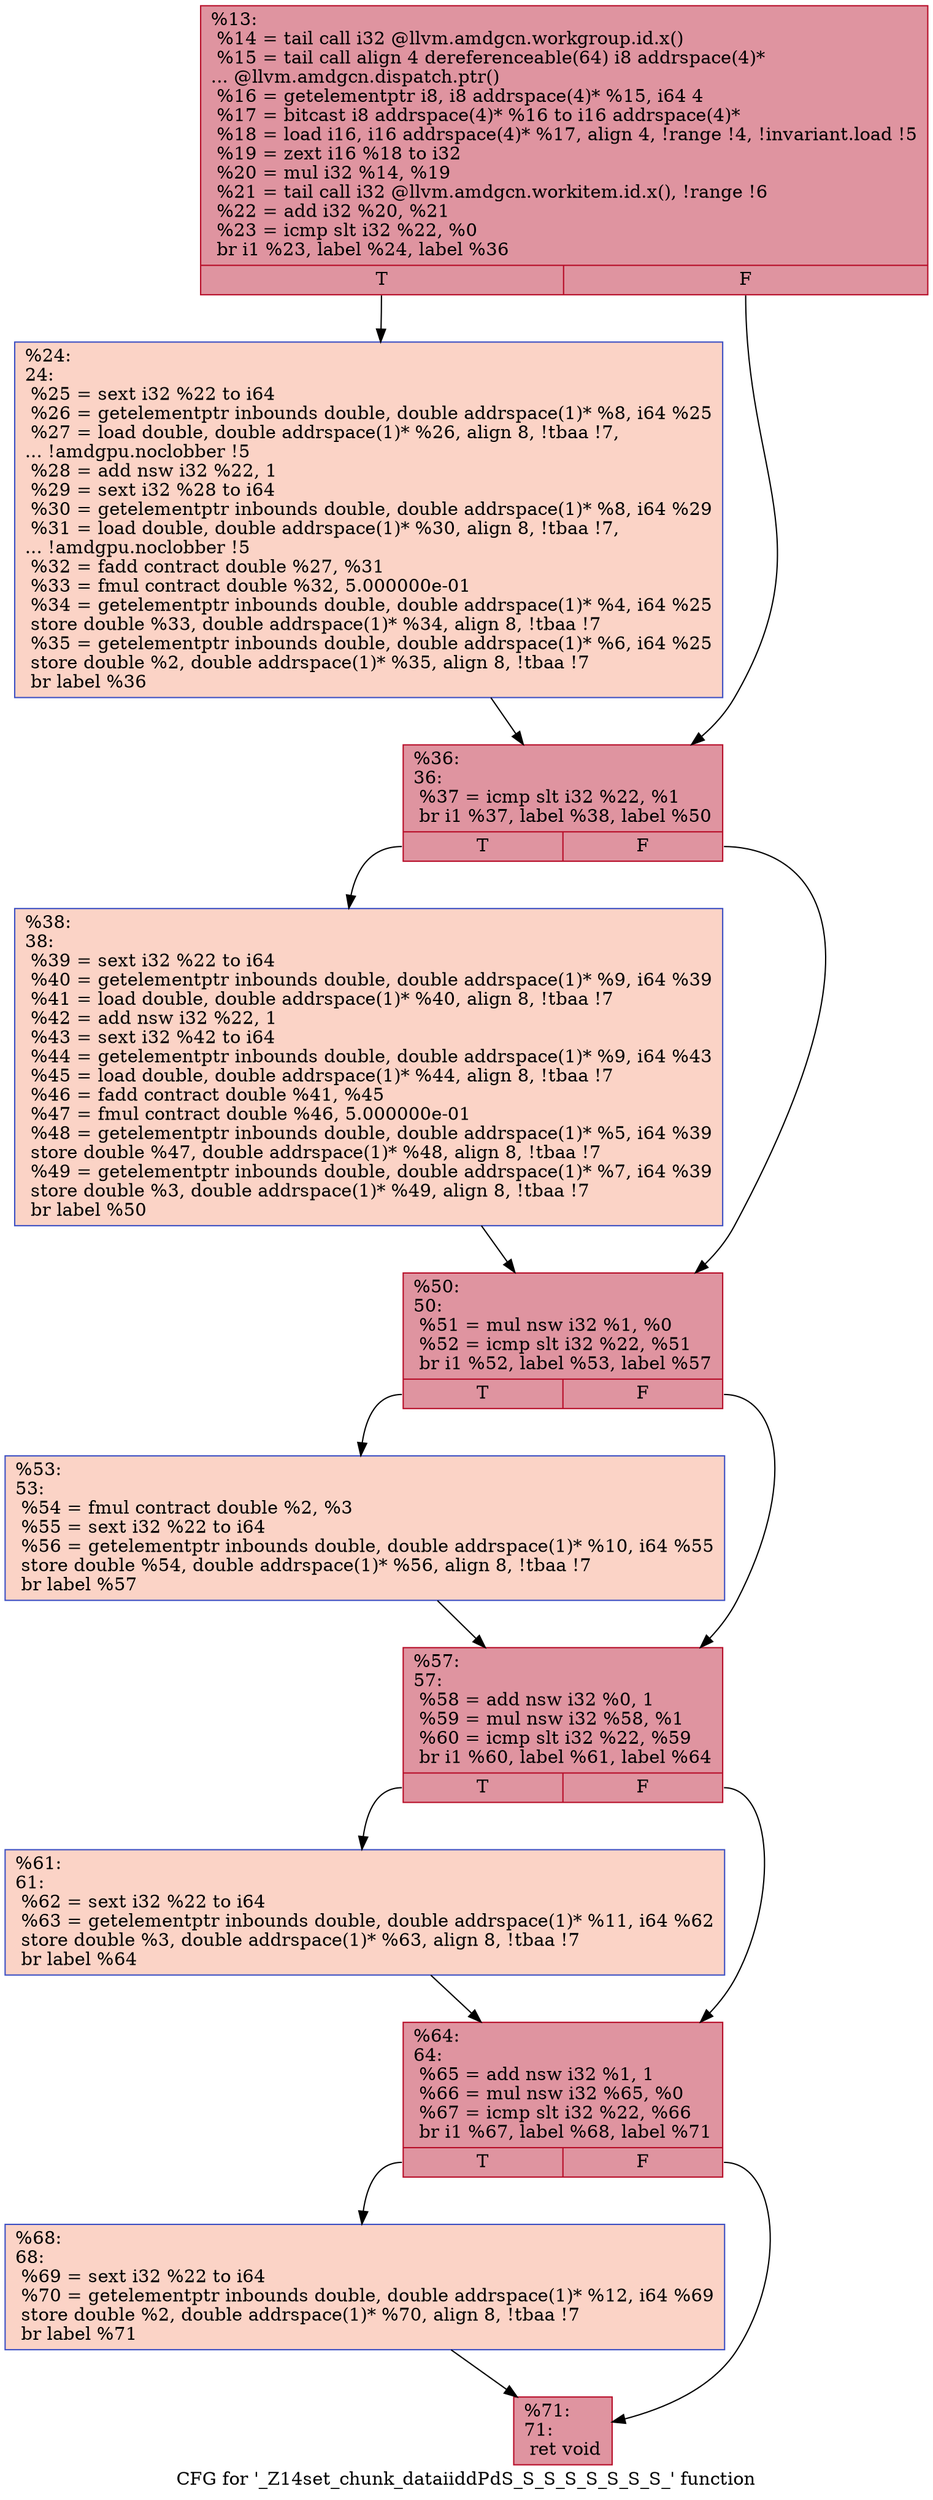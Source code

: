 digraph "CFG for '_Z14set_chunk_dataiiddPdS_S_S_S_S_S_S_S_' function" {
	label="CFG for '_Z14set_chunk_dataiiddPdS_S_S_S_S_S_S_S_' function";

	Node0x5d1b1c0 [shape=record,color="#b70d28ff", style=filled, fillcolor="#b70d2870",label="{%13:\l  %14 = tail call i32 @llvm.amdgcn.workgroup.id.x()\l  %15 = tail call align 4 dereferenceable(64) i8 addrspace(4)*\l... @llvm.amdgcn.dispatch.ptr()\l  %16 = getelementptr i8, i8 addrspace(4)* %15, i64 4\l  %17 = bitcast i8 addrspace(4)* %16 to i16 addrspace(4)*\l  %18 = load i16, i16 addrspace(4)* %17, align 4, !range !4, !invariant.load !5\l  %19 = zext i16 %18 to i32\l  %20 = mul i32 %14, %19\l  %21 = tail call i32 @llvm.amdgcn.workitem.id.x(), !range !6\l  %22 = add i32 %20, %21\l  %23 = icmp slt i32 %22, %0\l  br i1 %23, label %24, label %36\l|{<s0>T|<s1>F}}"];
	Node0x5d1b1c0:s0 -> Node0x5d1dd20;
	Node0x5d1b1c0:s1 -> Node0x5d1ddb0;
	Node0x5d1dd20 [shape=record,color="#3d50c3ff", style=filled, fillcolor="#f59c7d70",label="{%24:\l24:                                               \l  %25 = sext i32 %22 to i64\l  %26 = getelementptr inbounds double, double addrspace(1)* %8, i64 %25\l  %27 = load double, double addrspace(1)* %26, align 8, !tbaa !7,\l... !amdgpu.noclobber !5\l  %28 = add nsw i32 %22, 1\l  %29 = sext i32 %28 to i64\l  %30 = getelementptr inbounds double, double addrspace(1)* %8, i64 %29\l  %31 = load double, double addrspace(1)* %30, align 8, !tbaa !7,\l... !amdgpu.noclobber !5\l  %32 = fadd contract double %27, %31\l  %33 = fmul contract double %32, 5.000000e-01\l  %34 = getelementptr inbounds double, double addrspace(1)* %4, i64 %25\l  store double %33, double addrspace(1)* %34, align 8, !tbaa !7\l  %35 = getelementptr inbounds double, double addrspace(1)* %6, i64 %25\l  store double %2, double addrspace(1)* %35, align 8, !tbaa !7\l  br label %36\l}"];
	Node0x5d1dd20 -> Node0x5d1ddb0;
	Node0x5d1ddb0 [shape=record,color="#b70d28ff", style=filled, fillcolor="#b70d2870",label="{%36:\l36:                                               \l  %37 = icmp slt i32 %22, %1\l  br i1 %37, label %38, label %50\l|{<s0>T|<s1>F}}"];
	Node0x5d1ddb0:s0 -> Node0x5d200a0;
	Node0x5d1ddb0:s1 -> Node0x5d200f0;
	Node0x5d200a0 [shape=record,color="#3d50c3ff", style=filled, fillcolor="#f59c7d70",label="{%38:\l38:                                               \l  %39 = sext i32 %22 to i64\l  %40 = getelementptr inbounds double, double addrspace(1)* %9, i64 %39\l  %41 = load double, double addrspace(1)* %40, align 8, !tbaa !7\l  %42 = add nsw i32 %22, 1\l  %43 = sext i32 %42 to i64\l  %44 = getelementptr inbounds double, double addrspace(1)* %9, i64 %43\l  %45 = load double, double addrspace(1)* %44, align 8, !tbaa !7\l  %46 = fadd contract double %41, %45\l  %47 = fmul contract double %46, 5.000000e-01\l  %48 = getelementptr inbounds double, double addrspace(1)* %5, i64 %39\l  store double %47, double addrspace(1)* %48, align 8, !tbaa !7\l  %49 = getelementptr inbounds double, double addrspace(1)* %7, i64 %39\l  store double %3, double addrspace(1)* %49, align 8, !tbaa !7\l  br label %50\l}"];
	Node0x5d200a0 -> Node0x5d200f0;
	Node0x5d200f0 [shape=record,color="#b70d28ff", style=filled, fillcolor="#b70d2870",label="{%50:\l50:                                               \l  %51 = mul nsw i32 %1, %0\l  %52 = icmp slt i32 %22, %51\l  br i1 %52, label %53, label %57\l|{<s0>T|<s1>F}}"];
	Node0x5d200f0:s0 -> Node0x5d20a90;
	Node0x5d200f0:s1 -> Node0x5d20ae0;
	Node0x5d20a90 [shape=record,color="#3d50c3ff", style=filled, fillcolor="#f59c7d70",label="{%53:\l53:                                               \l  %54 = fmul contract double %2, %3\l  %55 = sext i32 %22 to i64\l  %56 = getelementptr inbounds double, double addrspace(1)* %10, i64 %55\l  store double %54, double addrspace(1)* %56, align 8, !tbaa !7\l  br label %57\l}"];
	Node0x5d20a90 -> Node0x5d20ae0;
	Node0x5d20ae0 [shape=record,color="#b70d28ff", style=filled, fillcolor="#b70d2870",label="{%57:\l57:                                               \l  %58 = add nsw i32 %0, 1\l  %59 = mul nsw i32 %58, %1\l  %60 = icmp slt i32 %22, %59\l  br i1 %60, label %61, label %64\l|{<s0>T|<s1>F}}"];
	Node0x5d20ae0:s0 -> Node0x5d21030;
	Node0x5d20ae0:s1 -> Node0x5d21080;
	Node0x5d21030 [shape=record,color="#3d50c3ff", style=filled, fillcolor="#f59c7d70",label="{%61:\l61:                                               \l  %62 = sext i32 %22 to i64\l  %63 = getelementptr inbounds double, double addrspace(1)* %11, i64 %62\l  store double %3, double addrspace(1)* %63, align 8, !tbaa !7\l  br label %64\l}"];
	Node0x5d21030 -> Node0x5d21080;
	Node0x5d21080 [shape=record,color="#b70d28ff", style=filled, fillcolor="#b70d2870",label="{%64:\l64:                                               \l  %65 = add nsw i32 %1, 1\l  %66 = mul nsw i32 %65, %0\l  %67 = icmp slt i32 %22, %66\l  br i1 %67, label %68, label %71\l|{<s0>T|<s1>F}}"];
	Node0x5d21080:s0 -> Node0x5d1f2a0;
	Node0x5d21080:s1 -> Node0x5d217a0;
	Node0x5d1f2a0 [shape=record,color="#3d50c3ff", style=filled, fillcolor="#f59c7d70",label="{%68:\l68:                                               \l  %69 = sext i32 %22 to i64\l  %70 = getelementptr inbounds double, double addrspace(1)* %12, i64 %69\l  store double %2, double addrspace(1)* %70, align 8, !tbaa !7\l  br label %71\l}"];
	Node0x5d1f2a0 -> Node0x5d217a0;
	Node0x5d217a0 [shape=record,color="#b70d28ff", style=filled, fillcolor="#b70d2870",label="{%71:\l71:                                               \l  ret void\l}"];
}
